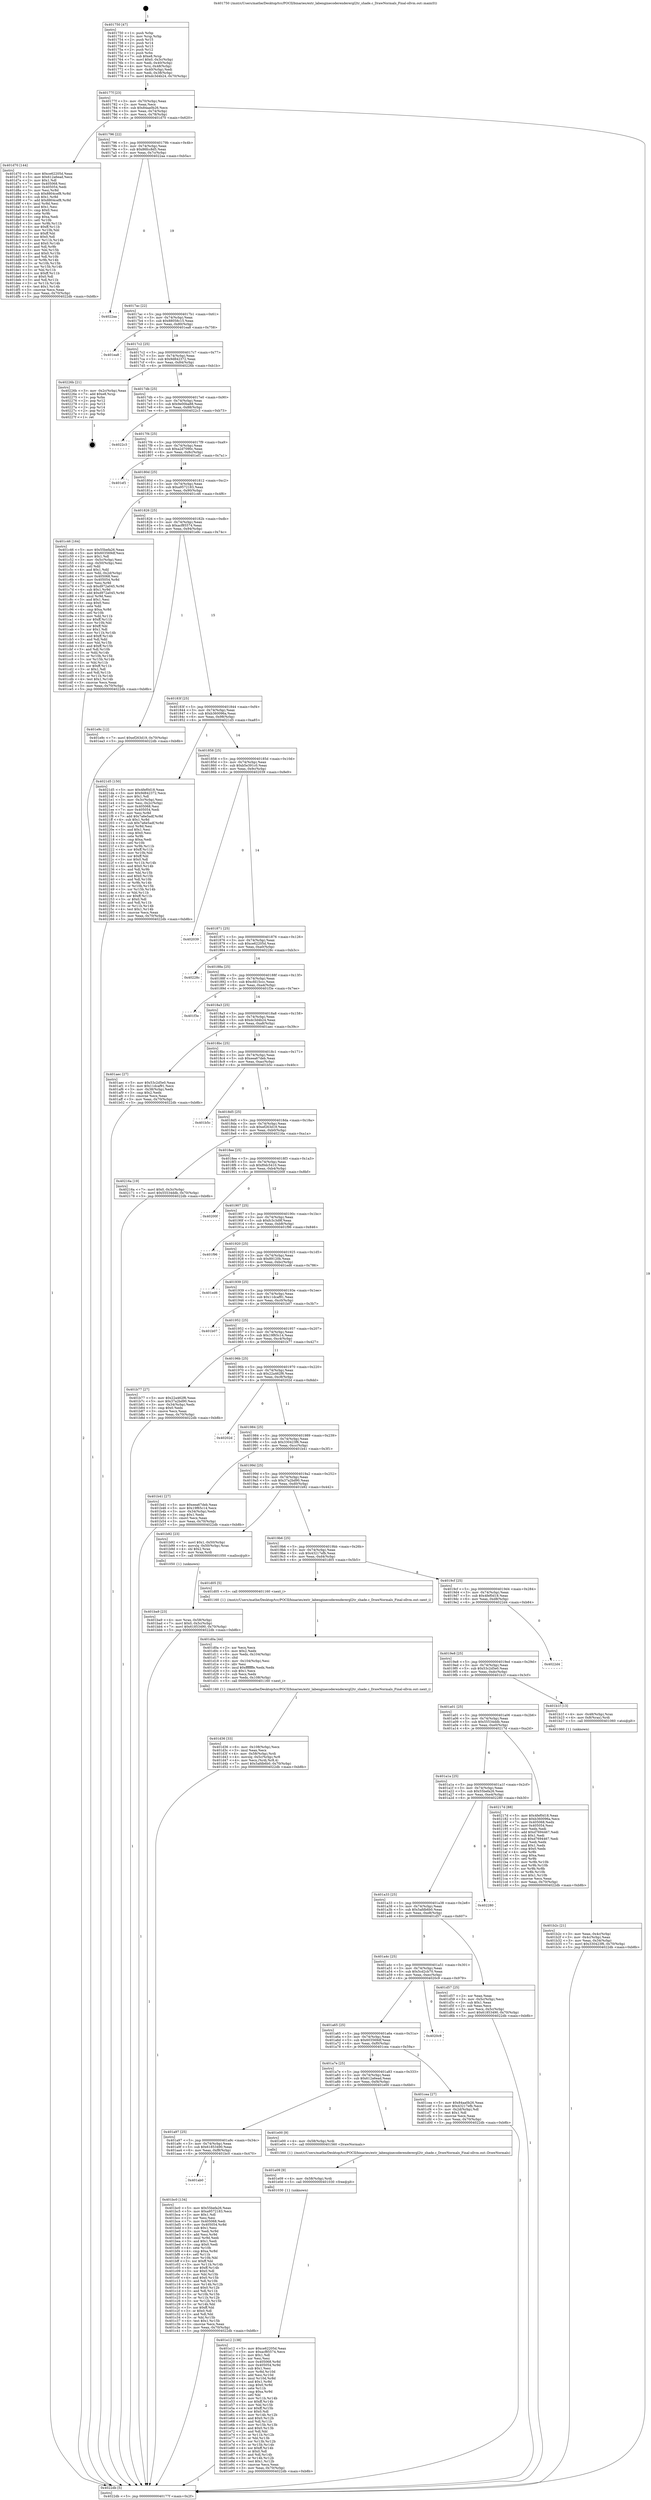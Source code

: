 digraph "0x401750" {
  label = "0x401750 (/mnt/c/Users/mathe/Desktop/tcc/POCII/binaries/extr_labenginecoderenderergl2tr_shade.c_DrawNormals_Final-ollvm.out::main(0))"
  labelloc = "t"
  node[shape=record]

  Entry [label="",width=0.3,height=0.3,shape=circle,fillcolor=black,style=filled]
  "0x40177f" [label="{
     0x40177f [23]\l
     | [instrs]\l
     &nbsp;&nbsp;0x40177f \<+3\>: mov -0x70(%rbp),%eax\l
     &nbsp;&nbsp;0x401782 \<+2\>: mov %eax,%ecx\l
     &nbsp;&nbsp;0x401784 \<+6\>: sub $0x84aa0b26,%ecx\l
     &nbsp;&nbsp;0x40178a \<+3\>: mov %eax,-0x74(%rbp)\l
     &nbsp;&nbsp;0x40178d \<+3\>: mov %ecx,-0x78(%rbp)\l
     &nbsp;&nbsp;0x401790 \<+6\>: je 0000000000401d70 \<main+0x620\>\l
  }"]
  "0x401d70" [label="{
     0x401d70 [144]\l
     | [instrs]\l
     &nbsp;&nbsp;0x401d70 \<+5\>: mov $0xce62205d,%eax\l
     &nbsp;&nbsp;0x401d75 \<+5\>: mov $0x612a6ead,%ecx\l
     &nbsp;&nbsp;0x401d7a \<+2\>: mov $0x1,%dl\l
     &nbsp;&nbsp;0x401d7c \<+7\>: mov 0x405068,%esi\l
     &nbsp;&nbsp;0x401d83 \<+7\>: mov 0x405054,%edi\l
     &nbsp;&nbsp;0x401d8a \<+3\>: mov %esi,%r8d\l
     &nbsp;&nbsp;0x401d8d \<+7\>: sub $0x8804cef8,%r8d\l
     &nbsp;&nbsp;0x401d94 \<+4\>: sub $0x1,%r8d\l
     &nbsp;&nbsp;0x401d98 \<+7\>: add $0x8804cef8,%r8d\l
     &nbsp;&nbsp;0x401d9f \<+4\>: imul %r8d,%esi\l
     &nbsp;&nbsp;0x401da3 \<+3\>: and $0x1,%esi\l
     &nbsp;&nbsp;0x401da6 \<+3\>: cmp $0x0,%esi\l
     &nbsp;&nbsp;0x401da9 \<+4\>: sete %r9b\l
     &nbsp;&nbsp;0x401dad \<+3\>: cmp $0xa,%edi\l
     &nbsp;&nbsp;0x401db0 \<+4\>: setl %r10b\l
     &nbsp;&nbsp;0x401db4 \<+3\>: mov %r9b,%r11b\l
     &nbsp;&nbsp;0x401db7 \<+4\>: xor $0xff,%r11b\l
     &nbsp;&nbsp;0x401dbb \<+3\>: mov %r10b,%bl\l
     &nbsp;&nbsp;0x401dbe \<+3\>: xor $0xff,%bl\l
     &nbsp;&nbsp;0x401dc1 \<+3\>: xor $0x0,%dl\l
     &nbsp;&nbsp;0x401dc4 \<+3\>: mov %r11b,%r14b\l
     &nbsp;&nbsp;0x401dc7 \<+4\>: and $0x0,%r14b\l
     &nbsp;&nbsp;0x401dcb \<+3\>: and %dl,%r9b\l
     &nbsp;&nbsp;0x401dce \<+3\>: mov %bl,%r15b\l
     &nbsp;&nbsp;0x401dd1 \<+4\>: and $0x0,%r15b\l
     &nbsp;&nbsp;0x401dd5 \<+3\>: and %dl,%r10b\l
     &nbsp;&nbsp;0x401dd8 \<+3\>: or %r9b,%r14b\l
     &nbsp;&nbsp;0x401ddb \<+3\>: or %r10b,%r15b\l
     &nbsp;&nbsp;0x401dde \<+3\>: xor %r15b,%r14b\l
     &nbsp;&nbsp;0x401de1 \<+3\>: or %bl,%r11b\l
     &nbsp;&nbsp;0x401de4 \<+4\>: xor $0xff,%r11b\l
     &nbsp;&nbsp;0x401de8 \<+3\>: or $0x0,%dl\l
     &nbsp;&nbsp;0x401deb \<+3\>: and %dl,%r11b\l
     &nbsp;&nbsp;0x401dee \<+3\>: or %r11b,%r14b\l
     &nbsp;&nbsp;0x401df1 \<+4\>: test $0x1,%r14b\l
     &nbsp;&nbsp;0x401df5 \<+3\>: cmovne %ecx,%eax\l
     &nbsp;&nbsp;0x401df8 \<+3\>: mov %eax,-0x70(%rbp)\l
     &nbsp;&nbsp;0x401dfb \<+5\>: jmp 00000000004022db \<main+0xb8b\>\l
  }"]
  "0x401796" [label="{
     0x401796 [22]\l
     | [instrs]\l
     &nbsp;&nbsp;0x401796 \<+5\>: jmp 000000000040179b \<main+0x4b\>\l
     &nbsp;&nbsp;0x40179b \<+3\>: mov -0x74(%rbp),%eax\l
     &nbsp;&nbsp;0x40179e \<+5\>: sub $0x86fcc8d5,%eax\l
     &nbsp;&nbsp;0x4017a3 \<+3\>: mov %eax,-0x7c(%rbp)\l
     &nbsp;&nbsp;0x4017a6 \<+6\>: je 00000000004022aa \<main+0xb5a\>\l
  }"]
  Exit [label="",width=0.3,height=0.3,shape=circle,fillcolor=black,style=filled,peripheries=2]
  "0x4022aa" [label="{
     0x4022aa\l
  }", style=dashed]
  "0x4017ac" [label="{
     0x4017ac [22]\l
     | [instrs]\l
     &nbsp;&nbsp;0x4017ac \<+5\>: jmp 00000000004017b1 \<main+0x61\>\l
     &nbsp;&nbsp;0x4017b1 \<+3\>: mov -0x74(%rbp),%eax\l
     &nbsp;&nbsp;0x4017b4 \<+5\>: sub $0x88058c15,%eax\l
     &nbsp;&nbsp;0x4017b9 \<+3\>: mov %eax,-0x80(%rbp)\l
     &nbsp;&nbsp;0x4017bc \<+6\>: je 0000000000401ea8 \<main+0x758\>\l
  }"]
  "0x401e12" [label="{
     0x401e12 [138]\l
     | [instrs]\l
     &nbsp;&nbsp;0x401e12 \<+5\>: mov $0xce62205d,%eax\l
     &nbsp;&nbsp;0x401e17 \<+5\>: mov $0xacf85574,%ecx\l
     &nbsp;&nbsp;0x401e1c \<+2\>: mov $0x1,%dl\l
     &nbsp;&nbsp;0x401e1e \<+2\>: xor %esi,%esi\l
     &nbsp;&nbsp;0x401e20 \<+8\>: mov 0x405068,%r8d\l
     &nbsp;&nbsp;0x401e28 \<+8\>: mov 0x405054,%r9d\l
     &nbsp;&nbsp;0x401e30 \<+3\>: sub $0x1,%esi\l
     &nbsp;&nbsp;0x401e33 \<+3\>: mov %r8d,%r10d\l
     &nbsp;&nbsp;0x401e36 \<+3\>: add %esi,%r10d\l
     &nbsp;&nbsp;0x401e39 \<+4\>: imul %r10d,%r8d\l
     &nbsp;&nbsp;0x401e3d \<+4\>: and $0x1,%r8d\l
     &nbsp;&nbsp;0x401e41 \<+4\>: cmp $0x0,%r8d\l
     &nbsp;&nbsp;0x401e45 \<+4\>: sete %r11b\l
     &nbsp;&nbsp;0x401e49 \<+4\>: cmp $0xa,%r9d\l
     &nbsp;&nbsp;0x401e4d \<+3\>: setl %bl\l
     &nbsp;&nbsp;0x401e50 \<+3\>: mov %r11b,%r14b\l
     &nbsp;&nbsp;0x401e53 \<+4\>: xor $0xff,%r14b\l
     &nbsp;&nbsp;0x401e57 \<+3\>: mov %bl,%r15b\l
     &nbsp;&nbsp;0x401e5a \<+4\>: xor $0xff,%r15b\l
     &nbsp;&nbsp;0x401e5e \<+3\>: xor $0x0,%dl\l
     &nbsp;&nbsp;0x401e61 \<+3\>: mov %r14b,%r12b\l
     &nbsp;&nbsp;0x401e64 \<+4\>: and $0x0,%r12b\l
     &nbsp;&nbsp;0x401e68 \<+3\>: and %dl,%r11b\l
     &nbsp;&nbsp;0x401e6b \<+3\>: mov %r15b,%r13b\l
     &nbsp;&nbsp;0x401e6e \<+4\>: and $0x0,%r13b\l
     &nbsp;&nbsp;0x401e72 \<+2\>: and %dl,%bl\l
     &nbsp;&nbsp;0x401e74 \<+3\>: or %r11b,%r12b\l
     &nbsp;&nbsp;0x401e77 \<+3\>: or %bl,%r13b\l
     &nbsp;&nbsp;0x401e7a \<+3\>: xor %r13b,%r12b\l
     &nbsp;&nbsp;0x401e7d \<+3\>: or %r15b,%r14b\l
     &nbsp;&nbsp;0x401e80 \<+4\>: xor $0xff,%r14b\l
     &nbsp;&nbsp;0x401e84 \<+3\>: or $0x0,%dl\l
     &nbsp;&nbsp;0x401e87 \<+3\>: and %dl,%r14b\l
     &nbsp;&nbsp;0x401e8a \<+3\>: or %r14b,%r12b\l
     &nbsp;&nbsp;0x401e8d \<+4\>: test $0x1,%r12b\l
     &nbsp;&nbsp;0x401e91 \<+3\>: cmovne %ecx,%eax\l
     &nbsp;&nbsp;0x401e94 \<+3\>: mov %eax,-0x70(%rbp)\l
     &nbsp;&nbsp;0x401e97 \<+5\>: jmp 00000000004022db \<main+0xb8b\>\l
  }"]
  "0x401ea8" [label="{
     0x401ea8\l
  }", style=dashed]
  "0x4017c2" [label="{
     0x4017c2 [25]\l
     | [instrs]\l
     &nbsp;&nbsp;0x4017c2 \<+5\>: jmp 00000000004017c7 \<main+0x77\>\l
     &nbsp;&nbsp;0x4017c7 \<+3\>: mov -0x74(%rbp),%eax\l
     &nbsp;&nbsp;0x4017ca \<+5\>: sub $0x9d842372,%eax\l
     &nbsp;&nbsp;0x4017cf \<+6\>: mov %eax,-0x84(%rbp)\l
     &nbsp;&nbsp;0x4017d5 \<+6\>: je 000000000040226b \<main+0xb1b\>\l
  }"]
  "0x401e09" [label="{
     0x401e09 [9]\l
     | [instrs]\l
     &nbsp;&nbsp;0x401e09 \<+4\>: mov -0x58(%rbp),%rdi\l
     &nbsp;&nbsp;0x401e0d \<+5\>: call 0000000000401030 \<free@plt\>\l
     | [calls]\l
     &nbsp;&nbsp;0x401030 \{1\} (unknown)\l
  }"]
  "0x40226b" [label="{
     0x40226b [21]\l
     | [instrs]\l
     &nbsp;&nbsp;0x40226b \<+3\>: mov -0x2c(%rbp),%eax\l
     &nbsp;&nbsp;0x40226e \<+7\>: add $0xe8,%rsp\l
     &nbsp;&nbsp;0x402275 \<+1\>: pop %rbx\l
     &nbsp;&nbsp;0x402276 \<+2\>: pop %r12\l
     &nbsp;&nbsp;0x402278 \<+2\>: pop %r13\l
     &nbsp;&nbsp;0x40227a \<+2\>: pop %r14\l
     &nbsp;&nbsp;0x40227c \<+2\>: pop %r15\l
     &nbsp;&nbsp;0x40227e \<+1\>: pop %rbp\l
     &nbsp;&nbsp;0x40227f \<+1\>: ret\l
  }"]
  "0x4017db" [label="{
     0x4017db [25]\l
     | [instrs]\l
     &nbsp;&nbsp;0x4017db \<+5\>: jmp 00000000004017e0 \<main+0x90\>\l
     &nbsp;&nbsp;0x4017e0 \<+3\>: mov -0x74(%rbp),%eax\l
     &nbsp;&nbsp;0x4017e3 \<+5\>: sub $0x9e00ba88,%eax\l
     &nbsp;&nbsp;0x4017e8 \<+6\>: mov %eax,-0x88(%rbp)\l
     &nbsp;&nbsp;0x4017ee \<+6\>: je 00000000004022c3 \<main+0xb73\>\l
  }"]
  "0x401d36" [label="{
     0x401d36 [33]\l
     | [instrs]\l
     &nbsp;&nbsp;0x401d36 \<+6\>: mov -0x108(%rbp),%ecx\l
     &nbsp;&nbsp;0x401d3c \<+3\>: imul %eax,%ecx\l
     &nbsp;&nbsp;0x401d3f \<+4\>: mov -0x58(%rbp),%rdi\l
     &nbsp;&nbsp;0x401d43 \<+4\>: movslq -0x5c(%rbp),%r8\l
     &nbsp;&nbsp;0x401d47 \<+4\>: mov %ecx,(%rdi,%r8,4)\l
     &nbsp;&nbsp;0x401d4b \<+7\>: movl $0x5afdb6b0,-0x70(%rbp)\l
     &nbsp;&nbsp;0x401d52 \<+5\>: jmp 00000000004022db \<main+0xb8b\>\l
  }"]
  "0x4022c3" [label="{
     0x4022c3\l
  }", style=dashed]
  "0x4017f4" [label="{
     0x4017f4 [25]\l
     | [instrs]\l
     &nbsp;&nbsp;0x4017f4 \<+5\>: jmp 00000000004017f9 \<main+0xa9\>\l
     &nbsp;&nbsp;0x4017f9 \<+3\>: mov -0x74(%rbp),%eax\l
     &nbsp;&nbsp;0x4017fc \<+5\>: sub $0xa2d7090c,%eax\l
     &nbsp;&nbsp;0x401801 \<+6\>: mov %eax,-0x8c(%rbp)\l
     &nbsp;&nbsp;0x401807 \<+6\>: je 0000000000401ef1 \<main+0x7a1\>\l
  }"]
  "0x401d0a" [label="{
     0x401d0a [44]\l
     | [instrs]\l
     &nbsp;&nbsp;0x401d0a \<+2\>: xor %ecx,%ecx\l
     &nbsp;&nbsp;0x401d0c \<+5\>: mov $0x2,%edx\l
     &nbsp;&nbsp;0x401d11 \<+6\>: mov %edx,-0x104(%rbp)\l
     &nbsp;&nbsp;0x401d17 \<+1\>: cltd\l
     &nbsp;&nbsp;0x401d18 \<+6\>: mov -0x104(%rbp),%esi\l
     &nbsp;&nbsp;0x401d1e \<+2\>: idiv %esi\l
     &nbsp;&nbsp;0x401d20 \<+6\>: imul $0xfffffffe,%edx,%edx\l
     &nbsp;&nbsp;0x401d26 \<+3\>: sub $0x1,%ecx\l
     &nbsp;&nbsp;0x401d29 \<+2\>: sub %ecx,%edx\l
     &nbsp;&nbsp;0x401d2b \<+6\>: mov %edx,-0x108(%rbp)\l
     &nbsp;&nbsp;0x401d31 \<+5\>: call 0000000000401160 \<next_i\>\l
     | [calls]\l
     &nbsp;&nbsp;0x401160 \{1\} (/mnt/c/Users/mathe/Desktop/tcc/POCII/binaries/extr_labenginecoderenderergl2tr_shade.c_DrawNormals_Final-ollvm.out::next_i)\l
  }"]
  "0x401ef1" [label="{
     0x401ef1\l
  }", style=dashed]
  "0x40180d" [label="{
     0x40180d [25]\l
     | [instrs]\l
     &nbsp;&nbsp;0x40180d \<+5\>: jmp 0000000000401812 \<main+0xc2\>\l
     &nbsp;&nbsp;0x401812 \<+3\>: mov -0x74(%rbp),%eax\l
     &nbsp;&nbsp;0x401815 \<+5\>: sub $0xa9572183,%eax\l
     &nbsp;&nbsp;0x40181a \<+6\>: mov %eax,-0x90(%rbp)\l
     &nbsp;&nbsp;0x401820 \<+6\>: je 0000000000401c46 \<main+0x4f6\>\l
  }"]
  "0x401ab0" [label="{
     0x401ab0\l
  }", style=dashed]
  "0x401c46" [label="{
     0x401c46 [164]\l
     | [instrs]\l
     &nbsp;&nbsp;0x401c46 \<+5\>: mov $0x55befa26,%eax\l
     &nbsp;&nbsp;0x401c4b \<+5\>: mov $0x603569df,%ecx\l
     &nbsp;&nbsp;0x401c50 \<+2\>: mov $0x1,%dl\l
     &nbsp;&nbsp;0x401c52 \<+3\>: mov -0x5c(%rbp),%esi\l
     &nbsp;&nbsp;0x401c55 \<+3\>: cmp -0x50(%rbp),%esi\l
     &nbsp;&nbsp;0x401c58 \<+4\>: setl %dil\l
     &nbsp;&nbsp;0x401c5c \<+4\>: and $0x1,%dil\l
     &nbsp;&nbsp;0x401c60 \<+4\>: mov %dil,-0x2d(%rbp)\l
     &nbsp;&nbsp;0x401c64 \<+7\>: mov 0x405068,%esi\l
     &nbsp;&nbsp;0x401c6b \<+8\>: mov 0x405054,%r8d\l
     &nbsp;&nbsp;0x401c73 \<+3\>: mov %esi,%r9d\l
     &nbsp;&nbsp;0x401c76 \<+7\>: sub $0xd972a045,%r9d\l
     &nbsp;&nbsp;0x401c7d \<+4\>: sub $0x1,%r9d\l
     &nbsp;&nbsp;0x401c81 \<+7\>: add $0xd972a045,%r9d\l
     &nbsp;&nbsp;0x401c88 \<+4\>: imul %r9d,%esi\l
     &nbsp;&nbsp;0x401c8c \<+3\>: and $0x1,%esi\l
     &nbsp;&nbsp;0x401c8f \<+3\>: cmp $0x0,%esi\l
     &nbsp;&nbsp;0x401c92 \<+4\>: sete %dil\l
     &nbsp;&nbsp;0x401c96 \<+4\>: cmp $0xa,%r8d\l
     &nbsp;&nbsp;0x401c9a \<+4\>: setl %r10b\l
     &nbsp;&nbsp;0x401c9e \<+3\>: mov %dil,%r11b\l
     &nbsp;&nbsp;0x401ca1 \<+4\>: xor $0xff,%r11b\l
     &nbsp;&nbsp;0x401ca5 \<+3\>: mov %r10b,%bl\l
     &nbsp;&nbsp;0x401ca8 \<+3\>: xor $0xff,%bl\l
     &nbsp;&nbsp;0x401cab \<+3\>: xor $0x1,%dl\l
     &nbsp;&nbsp;0x401cae \<+3\>: mov %r11b,%r14b\l
     &nbsp;&nbsp;0x401cb1 \<+4\>: and $0xff,%r14b\l
     &nbsp;&nbsp;0x401cb5 \<+3\>: and %dl,%dil\l
     &nbsp;&nbsp;0x401cb8 \<+3\>: mov %bl,%r15b\l
     &nbsp;&nbsp;0x401cbb \<+4\>: and $0xff,%r15b\l
     &nbsp;&nbsp;0x401cbf \<+3\>: and %dl,%r10b\l
     &nbsp;&nbsp;0x401cc2 \<+3\>: or %dil,%r14b\l
     &nbsp;&nbsp;0x401cc5 \<+3\>: or %r10b,%r15b\l
     &nbsp;&nbsp;0x401cc8 \<+3\>: xor %r15b,%r14b\l
     &nbsp;&nbsp;0x401ccb \<+3\>: or %bl,%r11b\l
     &nbsp;&nbsp;0x401cce \<+4\>: xor $0xff,%r11b\l
     &nbsp;&nbsp;0x401cd2 \<+3\>: or $0x1,%dl\l
     &nbsp;&nbsp;0x401cd5 \<+3\>: and %dl,%r11b\l
     &nbsp;&nbsp;0x401cd8 \<+3\>: or %r11b,%r14b\l
     &nbsp;&nbsp;0x401cdb \<+4\>: test $0x1,%r14b\l
     &nbsp;&nbsp;0x401cdf \<+3\>: cmovne %ecx,%eax\l
     &nbsp;&nbsp;0x401ce2 \<+3\>: mov %eax,-0x70(%rbp)\l
     &nbsp;&nbsp;0x401ce5 \<+5\>: jmp 00000000004022db \<main+0xb8b\>\l
  }"]
  "0x401826" [label="{
     0x401826 [25]\l
     | [instrs]\l
     &nbsp;&nbsp;0x401826 \<+5\>: jmp 000000000040182b \<main+0xdb\>\l
     &nbsp;&nbsp;0x40182b \<+3\>: mov -0x74(%rbp),%eax\l
     &nbsp;&nbsp;0x40182e \<+5\>: sub $0xacf85574,%eax\l
     &nbsp;&nbsp;0x401833 \<+6\>: mov %eax,-0x94(%rbp)\l
     &nbsp;&nbsp;0x401839 \<+6\>: je 0000000000401e9c \<main+0x74c\>\l
  }"]
  "0x401bc0" [label="{
     0x401bc0 [134]\l
     | [instrs]\l
     &nbsp;&nbsp;0x401bc0 \<+5\>: mov $0x55befa26,%eax\l
     &nbsp;&nbsp;0x401bc5 \<+5\>: mov $0xa9572183,%ecx\l
     &nbsp;&nbsp;0x401bca \<+2\>: mov $0x1,%dl\l
     &nbsp;&nbsp;0x401bcc \<+2\>: xor %esi,%esi\l
     &nbsp;&nbsp;0x401bce \<+7\>: mov 0x405068,%edi\l
     &nbsp;&nbsp;0x401bd5 \<+8\>: mov 0x405054,%r8d\l
     &nbsp;&nbsp;0x401bdd \<+3\>: sub $0x1,%esi\l
     &nbsp;&nbsp;0x401be0 \<+3\>: mov %edi,%r9d\l
     &nbsp;&nbsp;0x401be3 \<+3\>: add %esi,%r9d\l
     &nbsp;&nbsp;0x401be6 \<+4\>: imul %r9d,%edi\l
     &nbsp;&nbsp;0x401bea \<+3\>: and $0x1,%edi\l
     &nbsp;&nbsp;0x401bed \<+3\>: cmp $0x0,%edi\l
     &nbsp;&nbsp;0x401bf0 \<+4\>: sete %r10b\l
     &nbsp;&nbsp;0x401bf4 \<+4\>: cmp $0xa,%r8d\l
     &nbsp;&nbsp;0x401bf8 \<+4\>: setl %r11b\l
     &nbsp;&nbsp;0x401bfc \<+3\>: mov %r10b,%bl\l
     &nbsp;&nbsp;0x401bff \<+3\>: xor $0xff,%bl\l
     &nbsp;&nbsp;0x401c02 \<+3\>: mov %r11b,%r14b\l
     &nbsp;&nbsp;0x401c05 \<+4\>: xor $0xff,%r14b\l
     &nbsp;&nbsp;0x401c09 \<+3\>: xor $0x0,%dl\l
     &nbsp;&nbsp;0x401c0c \<+3\>: mov %bl,%r15b\l
     &nbsp;&nbsp;0x401c0f \<+4\>: and $0x0,%r15b\l
     &nbsp;&nbsp;0x401c13 \<+3\>: and %dl,%r10b\l
     &nbsp;&nbsp;0x401c16 \<+3\>: mov %r14b,%r12b\l
     &nbsp;&nbsp;0x401c19 \<+4\>: and $0x0,%r12b\l
     &nbsp;&nbsp;0x401c1d \<+3\>: and %dl,%r11b\l
     &nbsp;&nbsp;0x401c20 \<+3\>: or %r10b,%r15b\l
     &nbsp;&nbsp;0x401c23 \<+3\>: or %r11b,%r12b\l
     &nbsp;&nbsp;0x401c26 \<+3\>: xor %r12b,%r15b\l
     &nbsp;&nbsp;0x401c29 \<+3\>: or %r14b,%bl\l
     &nbsp;&nbsp;0x401c2c \<+3\>: xor $0xff,%bl\l
     &nbsp;&nbsp;0x401c2f \<+3\>: or $0x0,%dl\l
     &nbsp;&nbsp;0x401c32 \<+2\>: and %dl,%bl\l
     &nbsp;&nbsp;0x401c34 \<+3\>: or %bl,%r15b\l
     &nbsp;&nbsp;0x401c37 \<+4\>: test $0x1,%r15b\l
     &nbsp;&nbsp;0x401c3b \<+3\>: cmovne %ecx,%eax\l
     &nbsp;&nbsp;0x401c3e \<+3\>: mov %eax,-0x70(%rbp)\l
     &nbsp;&nbsp;0x401c41 \<+5\>: jmp 00000000004022db \<main+0xb8b\>\l
  }"]
  "0x401e9c" [label="{
     0x401e9c [12]\l
     | [instrs]\l
     &nbsp;&nbsp;0x401e9c \<+7\>: movl $0xef263d19,-0x70(%rbp)\l
     &nbsp;&nbsp;0x401ea3 \<+5\>: jmp 00000000004022db \<main+0xb8b\>\l
  }"]
  "0x40183f" [label="{
     0x40183f [25]\l
     | [instrs]\l
     &nbsp;&nbsp;0x40183f \<+5\>: jmp 0000000000401844 \<main+0xf4\>\l
     &nbsp;&nbsp;0x401844 \<+3\>: mov -0x74(%rbp),%eax\l
     &nbsp;&nbsp;0x401847 \<+5\>: sub $0xb360096a,%eax\l
     &nbsp;&nbsp;0x40184c \<+6\>: mov %eax,-0x98(%rbp)\l
     &nbsp;&nbsp;0x401852 \<+6\>: je 00000000004021d5 \<main+0xa85\>\l
  }"]
  "0x401a97" [label="{
     0x401a97 [25]\l
     | [instrs]\l
     &nbsp;&nbsp;0x401a97 \<+5\>: jmp 0000000000401a9c \<main+0x34c\>\l
     &nbsp;&nbsp;0x401a9c \<+3\>: mov -0x74(%rbp),%eax\l
     &nbsp;&nbsp;0x401a9f \<+5\>: sub $0x61853490,%eax\l
     &nbsp;&nbsp;0x401aa4 \<+6\>: mov %eax,-0xf8(%rbp)\l
     &nbsp;&nbsp;0x401aaa \<+6\>: je 0000000000401bc0 \<main+0x470\>\l
  }"]
  "0x4021d5" [label="{
     0x4021d5 [150]\l
     | [instrs]\l
     &nbsp;&nbsp;0x4021d5 \<+5\>: mov $0x4fef0d18,%eax\l
     &nbsp;&nbsp;0x4021da \<+5\>: mov $0x9d842372,%ecx\l
     &nbsp;&nbsp;0x4021df \<+2\>: mov $0x1,%dl\l
     &nbsp;&nbsp;0x4021e1 \<+3\>: mov -0x3c(%rbp),%esi\l
     &nbsp;&nbsp;0x4021e4 \<+3\>: mov %esi,-0x2c(%rbp)\l
     &nbsp;&nbsp;0x4021e7 \<+7\>: mov 0x405068,%esi\l
     &nbsp;&nbsp;0x4021ee \<+7\>: mov 0x405054,%edi\l
     &nbsp;&nbsp;0x4021f5 \<+3\>: mov %esi,%r8d\l
     &nbsp;&nbsp;0x4021f8 \<+7\>: add $0x7a6e5adf,%r8d\l
     &nbsp;&nbsp;0x4021ff \<+4\>: sub $0x1,%r8d\l
     &nbsp;&nbsp;0x402203 \<+7\>: sub $0x7a6e5adf,%r8d\l
     &nbsp;&nbsp;0x40220a \<+4\>: imul %r8d,%esi\l
     &nbsp;&nbsp;0x40220e \<+3\>: and $0x1,%esi\l
     &nbsp;&nbsp;0x402211 \<+3\>: cmp $0x0,%esi\l
     &nbsp;&nbsp;0x402214 \<+4\>: sete %r9b\l
     &nbsp;&nbsp;0x402218 \<+3\>: cmp $0xa,%edi\l
     &nbsp;&nbsp;0x40221b \<+4\>: setl %r10b\l
     &nbsp;&nbsp;0x40221f \<+3\>: mov %r9b,%r11b\l
     &nbsp;&nbsp;0x402222 \<+4\>: xor $0xff,%r11b\l
     &nbsp;&nbsp;0x402226 \<+3\>: mov %r10b,%bl\l
     &nbsp;&nbsp;0x402229 \<+3\>: xor $0xff,%bl\l
     &nbsp;&nbsp;0x40222c \<+3\>: xor $0x0,%dl\l
     &nbsp;&nbsp;0x40222f \<+3\>: mov %r11b,%r14b\l
     &nbsp;&nbsp;0x402232 \<+4\>: and $0x0,%r14b\l
     &nbsp;&nbsp;0x402236 \<+3\>: and %dl,%r9b\l
     &nbsp;&nbsp;0x402239 \<+3\>: mov %bl,%r15b\l
     &nbsp;&nbsp;0x40223c \<+4\>: and $0x0,%r15b\l
     &nbsp;&nbsp;0x402240 \<+3\>: and %dl,%r10b\l
     &nbsp;&nbsp;0x402243 \<+3\>: or %r9b,%r14b\l
     &nbsp;&nbsp;0x402246 \<+3\>: or %r10b,%r15b\l
     &nbsp;&nbsp;0x402249 \<+3\>: xor %r15b,%r14b\l
     &nbsp;&nbsp;0x40224c \<+3\>: or %bl,%r11b\l
     &nbsp;&nbsp;0x40224f \<+4\>: xor $0xff,%r11b\l
     &nbsp;&nbsp;0x402253 \<+3\>: or $0x0,%dl\l
     &nbsp;&nbsp;0x402256 \<+3\>: and %dl,%r11b\l
     &nbsp;&nbsp;0x402259 \<+3\>: or %r11b,%r14b\l
     &nbsp;&nbsp;0x40225c \<+4\>: test $0x1,%r14b\l
     &nbsp;&nbsp;0x402260 \<+3\>: cmovne %ecx,%eax\l
     &nbsp;&nbsp;0x402263 \<+3\>: mov %eax,-0x70(%rbp)\l
     &nbsp;&nbsp;0x402266 \<+5\>: jmp 00000000004022db \<main+0xb8b\>\l
  }"]
  "0x401858" [label="{
     0x401858 [25]\l
     | [instrs]\l
     &nbsp;&nbsp;0x401858 \<+5\>: jmp 000000000040185d \<main+0x10d\>\l
     &nbsp;&nbsp;0x40185d \<+3\>: mov -0x74(%rbp),%eax\l
     &nbsp;&nbsp;0x401860 \<+5\>: sub $0xb5e391c0,%eax\l
     &nbsp;&nbsp;0x401865 \<+6\>: mov %eax,-0x9c(%rbp)\l
     &nbsp;&nbsp;0x40186b \<+6\>: je 0000000000402039 \<main+0x8e9\>\l
  }"]
  "0x401e00" [label="{
     0x401e00 [9]\l
     | [instrs]\l
     &nbsp;&nbsp;0x401e00 \<+4\>: mov -0x58(%rbp),%rdi\l
     &nbsp;&nbsp;0x401e04 \<+5\>: call 0000000000401560 \<DrawNormals\>\l
     | [calls]\l
     &nbsp;&nbsp;0x401560 \{1\} (/mnt/c/Users/mathe/Desktop/tcc/POCII/binaries/extr_labenginecoderenderergl2tr_shade.c_DrawNormals_Final-ollvm.out::DrawNormals)\l
  }"]
  "0x402039" [label="{
     0x402039\l
  }", style=dashed]
  "0x401871" [label="{
     0x401871 [25]\l
     | [instrs]\l
     &nbsp;&nbsp;0x401871 \<+5\>: jmp 0000000000401876 \<main+0x126\>\l
     &nbsp;&nbsp;0x401876 \<+3\>: mov -0x74(%rbp),%eax\l
     &nbsp;&nbsp;0x401879 \<+5\>: sub $0xce62205d,%eax\l
     &nbsp;&nbsp;0x40187e \<+6\>: mov %eax,-0xa0(%rbp)\l
     &nbsp;&nbsp;0x401884 \<+6\>: je 000000000040228c \<main+0xb3c\>\l
  }"]
  "0x401a7e" [label="{
     0x401a7e [25]\l
     | [instrs]\l
     &nbsp;&nbsp;0x401a7e \<+5\>: jmp 0000000000401a83 \<main+0x333\>\l
     &nbsp;&nbsp;0x401a83 \<+3\>: mov -0x74(%rbp),%eax\l
     &nbsp;&nbsp;0x401a86 \<+5\>: sub $0x612a6ead,%eax\l
     &nbsp;&nbsp;0x401a8b \<+6\>: mov %eax,-0xf4(%rbp)\l
     &nbsp;&nbsp;0x401a91 \<+6\>: je 0000000000401e00 \<main+0x6b0\>\l
  }"]
  "0x40228c" [label="{
     0x40228c\l
  }", style=dashed]
  "0x40188a" [label="{
     0x40188a [25]\l
     | [instrs]\l
     &nbsp;&nbsp;0x40188a \<+5\>: jmp 000000000040188f \<main+0x13f\>\l
     &nbsp;&nbsp;0x40188f \<+3\>: mov -0x74(%rbp),%eax\l
     &nbsp;&nbsp;0x401892 \<+5\>: sub $0xcfd15ccc,%eax\l
     &nbsp;&nbsp;0x401897 \<+6\>: mov %eax,-0xa4(%rbp)\l
     &nbsp;&nbsp;0x40189d \<+6\>: je 0000000000401f3e \<main+0x7ee\>\l
  }"]
  "0x401cea" [label="{
     0x401cea [27]\l
     | [instrs]\l
     &nbsp;&nbsp;0x401cea \<+5\>: mov $0x84aa0b26,%eax\l
     &nbsp;&nbsp;0x401cef \<+5\>: mov $0x43217efb,%ecx\l
     &nbsp;&nbsp;0x401cf4 \<+3\>: mov -0x2d(%rbp),%dl\l
     &nbsp;&nbsp;0x401cf7 \<+3\>: test $0x1,%dl\l
     &nbsp;&nbsp;0x401cfa \<+3\>: cmovne %ecx,%eax\l
     &nbsp;&nbsp;0x401cfd \<+3\>: mov %eax,-0x70(%rbp)\l
     &nbsp;&nbsp;0x401d00 \<+5\>: jmp 00000000004022db \<main+0xb8b\>\l
  }"]
  "0x401f3e" [label="{
     0x401f3e\l
  }", style=dashed]
  "0x4018a3" [label="{
     0x4018a3 [25]\l
     | [instrs]\l
     &nbsp;&nbsp;0x4018a3 \<+5\>: jmp 00000000004018a8 \<main+0x158\>\l
     &nbsp;&nbsp;0x4018a8 \<+3\>: mov -0x74(%rbp),%eax\l
     &nbsp;&nbsp;0x4018ab \<+5\>: sub $0xdc3d4b24,%eax\l
     &nbsp;&nbsp;0x4018b0 \<+6\>: mov %eax,-0xa8(%rbp)\l
     &nbsp;&nbsp;0x4018b6 \<+6\>: je 0000000000401aec \<main+0x39c\>\l
  }"]
  "0x401a65" [label="{
     0x401a65 [25]\l
     | [instrs]\l
     &nbsp;&nbsp;0x401a65 \<+5\>: jmp 0000000000401a6a \<main+0x31a\>\l
     &nbsp;&nbsp;0x401a6a \<+3\>: mov -0x74(%rbp),%eax\l
     &nbsp;&nbsp;0x401a6d \<+5\>: sub $0x603569df,%eax\l
     &nbsp;&nbsp;0x401a72 \<+6\>: mov %eax,-0xf0(%rbp)\l
     &nbsp;&nbsp;0x401a78 \<+6\>: je 0000000000401cea \<main+0x59a\>\l
  }"]
  "0x401aec" [label="{
     0x401aec [27]\l
     | [instrs]\l
     &nbsp;&nbsp;0x401aec \<+5\>: mov $0x53c2d5e0,%eax\l
     &nbsp;&nbsp;0x401af1 \<+5\>: mov $0x11dcaf91,%ecx\l
     &nbsp;&nbsp;0x401af6 \<+3\>: mov -0x38(%rbp),%edx\l
     &nbsp;&nbsp;0x401af9 \<+3\>: cmp $0x2,%edx\l
     &nbsp;&nbsp;0x401afc \<+3\>: cmovne %ecx,%eax\l
     &nbsp;&nbsp;0x401aff \<+3\>: mov %eax,-0x70(%rbp)\l
     &nbsp;&nbsp;0x401b02 \<+5\>: jmp 00000000004022db \<main+0xb8b\>\l
  }"]
  "0x4018bc" [label="{
     0x4018bc [25]\l
     | [instrs]\l
     &nbsp;&nbsp;0x4018bc \<+5\>: jmp 00000000004018c1 \<main+0x171\>\l
     &nbsp;&nbsp;0x4018c1 \<+3\>: mov -0x74(%rbp),%eax\l
     &nbsp;&nbsp;0x4018c4 \<+5\>: sub $0xeea67deb,%eax\l
     &nbsp;&nbsp;0x4018c9 \<+6\>: mov %eax,-0xac(%rbp)\l
     &nbsp;&nbsp;0x4018cf \<+6\>: je 0000000000401b5c \<main+0x40c\>\l
  }"]
  "0x4022db" [label="{
     0x4022db [5]\l
     | [instrs]\l
     &nbsp;&nbsp;0x4022db \<+5\>: jmp 000000000040177f \<main+0x2f\>\l
  }"]
  "0x401750" [label="{
     0x401750 [47]\l
     | [instrs]\l
     &nbsp;&nbsp;0x401750 \<+1\>: push %rbp\l
     &nbsp;&nbsp;0x401751 \<+3\>: mov %rsp,%rbp\l
     &nbsp;&nbsp;0x401754 \<+2\>: push %r15\l
     &nbsp;&nbsp;0x401756 \<+2\>: push %r14\l
     &nbsp;&nbsp;0x401758 \<+2\>: push %r13\l
     &nbsp;&nbsp;0x40175a \<+2\>: push %r12\l
     &nbsp;&nbsp;0x40175c \<+1\>: push %rbx\l
     &nbsp;&nbsp;0x40175d \<+7\>: sub $0xe8,%rsp\l
     &nbsp;&nbsp;0x401764 \<+7\>: movl $0x0,-0x3c(%rbp)\l
     &nbsp;&nbsp;0x40176b \<+3\>: mov %edi,-0x40(%rbp)\l
     &nbsp;&nbsp;0x40176e \<+4\>: mov %rsi,-0x48(%rbp)\l
     &nbsp;&nbsp;0x401772 \<+3\>: mov -0x40(%rbp),%edi\l
     &nbsp;&nbsp;0x401775 \<+3\>: mov %edi,-0x38(%rbp)\l
     &nbsp;&nbsp;0x401778 \<+7\>: movl $0xdc3d4b24,-0x70(%rbp)\l
  }"]
  "0x4020c9" [label="{
     0x4020c9\l
  }", style=dashed]
  "0x401b5c" [label="{
     0x401b5c\l
  }", style=dashed]
  "0x4018d5" [label="{
     0x4018d5 [25]\l
     | [instrs]\l
     &nbsp;&nbsp;0x4018d5 \<+5\>: jmp 00000000004018da \<main+0x18a\>\l
     &nbsp;&nbsp;0x4018da \<+3\>: mov -0x74(%rbp),%eax\l
     &nbsp;&nbsp;0x4018dd \<+5\>: sub $0xef263d19,%eax\l
     &nbsp;&nbsp;0x4018e2 \<+6\>: mov %eax,-0xb0(%rbp)\l
     &nbsp;&nbsp;0x4018e8 \<+6\>: je 000000000040216a \<main+0xa1a\>\l
  }"]
  "0x401a4c" [label="{
     0x401a4c [25]\l
     | [instrs]\l
     &nbsp;&nbsp;0x401a4c \<+5\>: jmp 0000000000401a51 \<main+0x301\>\l
     &nbsp;&nbsp;0x401a51 \<+3\>: mov -0x74(%rbp),%eax\l
     &nbsp;&nbsp;0x401a54 \<+5\>: sub $0x5cd2cb70,%eax\l
     &nbsp;&nbsp;0x401a59 \<+6\>: mov %eax,-0xec(%rbp)\l
     &nbsp;&nbsp;0x401a5f \<+6\>: je 00000000004020c9 \<main+0x979\>\l
  }"]
  "0x40216a" [label="{
     0x40216a [19]\l
     | [instrs]\l
     &nbsp;&nbsp;0x40216a \<+7\>: movl $0x0,-0x3c(%rbp)\l
     &nbsp;&nbsp;0x402171 \<+7\>: movl $0x55534ddb,-0x70(%rbp)\l
     &nbsp;&nbsp;0x402178 \<+5\>: jmp 00000000004022db \<main+0xb8b\>\l
  }"]
  "0x4018ee" [label="{
     0x4018ee [25]\l
     | [instrs]\l
     &nbsp;&nbsp;0x4018ee \<+5\>: jmp 00000000004018f3 \<main+0x1a3\>\l
     &nbsp;&nbsp;0x4018f3 \<+3\>: mov -0x74(%rbp),%eax\l
     &nbsp;&nbsp;0x4018f6 \<+5\>: sub $0xf0dc5410,%eax\l
     &nbsp;&nbsp;0x4018fb \<+6\>: mov %eax,-0xb4(%rbp)\l
     &nbsp;&nbsp;0x401901 \<+6\>: je 000000000040200f \<main+0x8bf\>\l
  }"]
  "0x401d57" [label="{
     0x401d57 [25]\l
     | [instrs]\l
     &nbsp;&nbsp;0x401d57 \<+2\>: xor %eax,%eax\l
     &nbsp;&nbsp;0x401d59 \<+3\>: mov -0x5c(%rbp),%ecx\l
     &nbsp;&nbsp;0x401d5c \<+3\>: sub $0x1,%eax\l
     &nbsp;&nbsp;0x401d5f \<+2\>: sub %eax,%ecx\l
     &nbsp;&nbsp;0x401d61 \<+3\>: mov %ecx,-0x5c(%rbp)\l
     &nbsp;&nbsp;0x401d64 \<+7\>: movl $0x61853490,-0x70(%rbp)\l
     &nbsp;&nbsp;0x401d6b \<+5\>: jmp 00000000004022db \<main+0xb8b\>\l
  }"]
  "0x40200f" [label="{
     0x40200f\l
  }", style=dashed]
  "0x401907" [label="{
     0x401907 [25]\l
     | [instrs]\l
     &nbsp;&nbsp;0x401907 \<+5\>: jmp 000000000040190c \<main+0x1bc\>\l
     &nbsp;&nbsp;0x40190c \<+3\>: mov -0x74(%rbp),%eax\l
     &nbsp;&nbsp;0x40190f \<+5\>: sub $0xfc3c3d9f,%eax\l
     &nbsp;&nbsp;0x401914 \<+6\>: mov %eax,-0xb8(%rbp)\l
     &nbsp;&nbsp;0x40191a \<+6\>: je 0000000000401f96 \<main+0x846\>\l
  }"]
  "0x401a33" [label="{
     0x401a33 [25]\l
     | [instrs]\l
     &nbsp;&nbsp;0x401a33 \<+5\>: jmp 0000000000401a38 \<main+0x2e8\>\l
     &nbsp;&nbsp;0x401a38 \<+3\>: mov -0x74(%rbp),%eax\l
     &nbsp;&nbsp;0x401a3b \<+5\>: sub $0x5afdb6b0,%eax\l
     &nbsp;&nbsp;0x401a40 \<+6\>: mov %eax,-0xe8(%rbp)\l
     &nbsp;&nbsp;0x401a46 \<+6\>: je 0000000000401d57 \<main+0x607\>\l
  }"]
  "0x401f96" [label="{
     0x401f96\l
  }", style=dashed]
  "0x401920" [label="{
     0x401920 [25]\l
     | [instrs]\l
     &nbsp;&nbsp;0x401920 \<+5\>: jmp 0000000000401925 \<main+0x1d5\>\l
     &nbsp;&nbsp;0x401925 \<+3\>: mov -0x74(%rbp),%eax\l
     &nbsp;&nbsp;0x401928 \<+5\>: sub $0x89120b,%eax\l
     &nbsp;&nbsp;0x40192d \<+6\>: mov %eax,-0xbc(%rbp)\l
     &nbsp;&nbsp;0x401933 \<+6\>: je 0000000000401ed6 \<main+0x786\>\l
  }"]
  "0x402280" [label="{
     0x402280\l
  }", style=dashed]
  "0x401ed6" [label="{
     0x401ed6\l
  }", style=dashed]
  "0x401939" [label="{
     0x401939 [25]\l
     | [instrs]\l
     &nbsp;&nbsp;0x401939 \<+5\>: jmp 000000000040193e \<main+0x1ee\>\l
     &nbsp;&nbsp;0x40193e \<+3\>: mov -0x74(%rbp),%eax\l
     &nbsp;&nbsp;0x401941 \<+5\>: sub $0x11dcaf91,%eax\l
     &nbsp;&nbsp;0x401946 \<+6\>: mov %eax,-0xc0(%rbp)\l
     &nbsp;&nbsp;0x40194c \<+6\>: je 0000000000401b07 \<main+0x3b7\>\l
  }"]
  "0x401a1a" [label="{
     0x401a1a [25]\l
     | [instrs]\l
     &nbsp;&nbsp;0x401a1a \<+5\>: jmp 0000000000401a1f \<main+0x2cf\>\l
     &nbsp;&nbsp;0x401a1f \<+3\>: mov -0x74(%rbp),%eax\l
     &nbsp;&nbsp;0x401a22 \<+5\>: sub $0x55befa26,%eax\l
     &nbsp;&nbsp;0x401a27 \<+6\>: mov %eax,-0xe4(%rbp)\l
     &nbsp;&nbsp;0x401a2d \<+6\>: je 0000000000402280 \<main+0xb30\>\l
  }"]
  "0x401b07" [label="{
     0x401b07\l
  }", style=dashed]
  "0x401952" [label="{
     0x401952 [25]\l
     | [instrs]\l
     &nbsp;&nbsp;0x401952 \<+5\>: jmp 0000000000401957 \<main+0x207\>\l
     &nbsp;&nbsp;0x401957 \<+3\>: mov -0x74(%rbp),%eax\l
     &nbsp;&nbsp;0x40195a \<+5\>: sub $0x19f65c14,%eax\l
     &nbsp;&nbsp;0x40195f \<+6\>: mov %eax,-0xc4(%rbp)\l
     &nbsp;&nbsp;0x401965 \<+6\>: je 0000000000401b77 \<main+0x427\>\l
  }"]
  "0x40217d" [label="{
     0x40217d [88]\l
     | [instrs]\l
     &nbsp;&nbsp;0x40217d \<+5\>: mov $0x4fef0d18,%eax\l
     &nbsp;&nbsp;0x402182 \<+5\>: mov $0xb360096a,%ecx\l
     &nbsp;&nbsp;0x402187 \<+7\>: mov 0x405068,%edx\l
     &nbsp;&nbsp;0x40218e \<+7\>: mov 0x405054,%esi\l
     &nbsp;&nbsp;0x402195 \<+2\>: mov %edx,%edi\l
     &nbsp;&nbsp;0x402197 \<+6\>: add $0xd7694467,%edi\l
     &nbsp;&nbsp;0x40219d \<+3\>: sub $0x1,%edi\l
     &nbsp;&nbsp;0x4021a0 \<+6\>: sub $0xd7694467,%edi\l
     &nbsp;&nbsp;0x4021a6 \<+3\>: imul %edi,%edx\l
     &nbsp;&nbsp;0x4021a9 \<+3\>: and $0x1,%edx\l
     &nbsp;&nbsp;0x4021ac \<+3\>: cmp $0x0,%edx\l
     &nbsp;&nbsp;0x4021af \<+4\>: sete %r8b\l
     &nbsp;&nbsp;0x4021b3 \<+3\>: cmp $0xa,%esi\l
     &nbsp;&nbsp;0x4021b6 \<+4\>: setl %r9b\l
     &nbsp;&nbsp;0x4021ba \<+3\>: mov %r8b,%r10b\l
     &nbsp;&nbsp;0x4021bd \<+3\>: and %r9b,%r10b\l
     &nbsp;&nbsp;0x4021c0 \<+3\>: xor %r9b,%r8b\l
     &nbsp;&nbsp;0x4021c3 \<+3\>: or %r8b,%r10b\l
     &nbsp;&nbsp;0x4021c6 \<+4\>: test $0x1,%r10b\l
     &nbsp;&nbsp;0x4021ca \<+3\>: cmovne %ecx,%eax\l
     &nbsp;&nbsp;0x4021cd \<+3\>: mov %eax,-0x70(%rbp)\l
     &nbsp;&nbsp;0x4021d0 \<+5\>: jmp 00000000004022db \<main+0xb8b\>\l
  }"]
  "0x401b77" [label="{
     0x401b77 [27]\l
     | [instrs]\l
     &nbsp;&nbsp;0x401b77 \<+5\>: mov $0x22a462f6,%eax\l
     &nbsp;&nbsp;0x401b7c \<+5\>: mov $0x37a2bd90,%ecx\l
     &nbsp;&nbsp;0x401b81 \<+3\>: mov -0x34(%rbp),%edx\l
     &nbsp;&nbsp;0x401b84 \<+3\>: cmp $0x0,%edx\l
     &nbsp;&nbsp;0x401b87 \<+3\>: cmove %ecx,%eax\l
     &nbsp;&nbsp;0x401b8a \<+3\>: mov %eax,-0x70(%rbp)\l
     &nbsp;&nbsp;0x401b8d \<+5\>: jmp 00000000004022db \<main+0xb8b\>\l
  }"]
  "0x40196b" [label="{
     0x40196b [25]\l
     | [instrs]\l
     &nbsp;&nbsp;0x40196b \<+5\>: jmp 0000000000401970 \<main+0x220\>\l
     &nbsp;&nbsp;0x401970 \<+3\>: mov -0x74(%rbp),%eax\l
     &nbsp;&nbsp;0x401973 \<+5\>: sub $0x22a462f6,%eax\l
     &nbsp;&nbsp;0x401978 \<+6\>: mov %eax,-0xc8(%rbp)\l
     &nbsp;&nbsp;0x40197e \<+6\>: je 000000000040202d \<main+0x8dd\>\l
  }"]
  "0x401ba9" [label="{
     0x401ba9 [23]\l
     | [instrs]\l
     &nbsp;&nbsp;0x401ba9 \<+4\>: mov %rax,-0x58(%rbp)\l
     &nbsp;&nbsp;0x401bad \<+7\>: movl $0x0,-0x5c(%rbp)\l
     &nbsp;&nbsp;0x401bb4 \<+7\>: movl $0x61853490,-0x70(%rbp)\l
     &nbsp;&nbsp;0x401bbb \<+5\>: jmp 00000000004022db \<main+0xb8b\>\l
  }"]
  "0x40202d" [label="{
     0x40202d\l
  }", style=dashed]
  "0x401984" [label="{
     0x401984 [25]\l
     | [instrs]\l
     &nbsp;&nbsp;0x401984 \<+5\>: jmp 0000000000401989 \<main+0x239\>\l
     &nbsp;&nbsp;0x401989 \<+3\>: mov -0x74(%rbp),%eax\l
     &nbsp;&nbsp;0x40198c \<+5\>: sub $0x330423f6,%eax\l
     &nbsp;&nbsp;0x401991 \<+6\>: mov %eax,-0xcc(%rbp)\l
     &nbsp;&nbsp;0x401997 \<+6\>: je 0000000000401b41 \<main+0x3f1\>\l
  }"]
  "0x401b2c" [label="{
     0x401b2c [21]\l
     | [instrs]\l
     &nbsp;&nbsp;0x401b2c \<+3\>: mov %eax,-0x4c(%rbp)\l
     &nbsp;&nbsp;0x401b2f \<+3\>: mov -0x4c(%rbp),%eax\l
     &nbsp;&nbsp;0x401b32 \<+3\>: mov %eax,-0x34(%rbp)\l
     &nbsp;&nbsp;0x401b35 \<+7\>: movl $0x330423f6,-0x70(%rbp)\l
     &nbsp;&nbsp;0x401b3c \<+5\>: jmp 00000000004022db \<main+0xb8b\>\l
  }"]
  "0x401b41" [label="{
     0x401b41 [27]\l
     | [instrs]\l
     &nbsp;&nbsp;0x401b41 \<+5\>: mov $0xeea67deb,%eax\l
     &nbsp;&nbsp;0x401b46 \<+5\>: mov $0x19f65c14,%ecx\l
     &nbsp;&nbsp;0x401b4b \<+3\>: mov -0x34(%rbp),%edx\l
     &nbsp;&nbsp;0x401b4e \<+3\>: cmp $0x1,%edx\l
     &nbsp;&nbsp;0x401b51 \<+3\>: cmovl %ecx,%eax\l
     &nbsp;&nbsp;0x401b54 \<+3\>: mov %eax,-0x70(%rbp)\l
     &nbsp;&nbsp;0x401b57 \<+5\>: jmp 00000000004022db \<main+0xb8b\>\l
  }"]
  "0x40199d" [label="{
     0x40199d [25]\l
     | [instrs]\l
     &nbsp;&nbsp;0x40199d \<+5\>: jmp 00000000004019a2 \<main+0x252\>\l
     &nbsp;&nbsp;0x4019a2 \<+3\>: mov -0x74(%rbp),%eax\l
     &nbsp;&nbsp;0x4019a5 \<+5\>: sub $0x37a2bd90,%eax\l
     &nbsp;&nbsp;0x4019aa \<+6\>: mov %eax,-0xd0(%rbp)\l
     &nbsp;&nbsp;0x4019b0 \<+6\>: je 0000000000401b92 \<main+0x442\>\l
  }"]
  "0x401a01" [label="{
     0x401a01 [25]\l
     | [instrs]\l
     &nbsp;&nbsp;0x401a01 \<+5\>: jmp 0000000000401a06 \<main+0x2b6\>\l
     &nbsp;&nbsp;0x401a06 \<+3\>: mov -0x74(%rbp),%eax\l
     &nbsp;&nbsp;0x401a09 \<+5\>: sub $0x55534ddb,%eax\l
     &nbsp;&nbsp;0x401a0e \<+6\>: mov %eax,-0xe0(%rbp)\l
     &nbsp;&nbsp;0x401a14 \<+6\>: je 000000000040217d \<main+0xa2d\>\l
  }"]
  "0x401b92" [label="{
     0x401b92 [23]\l
     | [instrs]\l
     &nbsp;&nbsp;0x401b92 \<+7\>: movl $0x1,-0x50(%rbp)\l
     &nbsp;&nbsp;0x401b99 \<+4\>: movslq -0x50(%rbp),%rax\l
     &nbsp;&nbsp;0x401b9d \<+4\>: shl $0x2,%rax\l
     &nbsp;&nbsp;0x401ba1 \<+3\>: mov %rax,%rdi\l
     &nbsp;&nbsp;0x401ba4 \<+5\>: call 0000000000401050 \<malloc@plt\>\l
     | [calls]\l
     &nbsp;&nbsp;0x401050 \{1\} (unknown)\l
  }"]
  "0x4019b6" [label="{
     0x4019b6 [25]\l
     | [instrs]\l
     &nbsp;&nbsp;0x4019b6 \<+5\>: jmp 00000000004019bb \<main+0x26b\>\l
     &nbsp;&nbsp;0x4019bb \<+3\>: mov -0x74(%rbp),%eax\l
     &nbsp;&nbsp;0x4019be \<+5\>: sub $0x43217efb,%eax\l
     &nbsp;&nbsp;0x4019c3 \<+6\>: mov %eax,-0xd4(%rbp)\l
     &nbsp;&nbsp;0x4019c9 \<+6\>: je 0000000000401d05 \<main+0x5b5\>\l
  }"]
  "0x401b1f" [label="{
     0x401b1f [13]\l
     | [instrs]\l
     &nbsp;&nbsp;0x401b1f \<+4\>: mov -0x48(%rbp),%rax\l
     &nbsp;&nbsp;0x401b23 \<+4\>: mov 0x8(%rax),%rdi\l
     &nbsp;&nbsp;0x401b27 \<+5\>: call 0000000000401060 \<atoi@plt\>\l
     | [calls]\l
     &nbsp;&nbsp;0x401060 \{1\} (unknown)\l
  }"]
  "0x401d05" [label="{
     0x401d05 [5]\l
     | [instrs]\l
     &nbsp;&nbsp;0x401d05 \<+5\>: call 0000000000401160 \<next_i\>\l
     | [calls]\l
     &nbsp;&nbsp;0x401160 \{1\} (/mnt/c/Users/mathe/Desktop/tcc/POCII/binaries/extr_labenginecoderenderergl2tr_shade.c_DrawNormals_Final-ollvm.out::next_i)\l
  }"]
  "0x4019cf" [label="{
     0x4019cf [25]\l
     | [instrs]\l
     &nbsp;&nbsp;0x4019cf \<+5\>: jmp 00000000004019d4 \<main+0x284\>\l
     &nbsp;&nbsp;0x4019d4 \<+3\>: mov -0x74(%rbp),%eax\l
     &nbsp;&nbsp;0x4019d7 \<+5\>: sub $0x4fef0d18,%eax\l
     &nbsp;&nbsp;0x4019dc \<+6\>: mov %eax,-0xd8(%rbp)\l
     &nbsp;&nbsp;0x4019e2 \<+6\>: je 00000000004022d4 \<main+0xb84\>\l
  }"]
  "0x4019e8" [label="{
     0x4019e8 [25]\l
     | [instrs]\l
     &nbsp;&nbsp;0x4019e8 \<+5\>: jmp 00000000004019ed \<main+0x29d\>\l
     &nbsp;&nbsp;0x4019ed \<+3\>: mov -0x74(%rbp),%eax\l
     &nbsp;&nbsp;0x4019f0 \<+5\>: sub $0x53c2d5e0,%eax\l
     &nbsp;&nbsp;0x4019f5 \<+6\>: mov %eax,-0xdc(%rbp)\l
     &nbsp;&nbsp;0x4019fb \<+6\>: je 0000000000401b1f \<main+0x3cf\>\l
  }"]
  "0x4022d4" [label="{
     0x4022d4\l
  }", style=dashed]
  Entry -> "0x401750" [label=" 1"]
  "0x40177f" -> "0x401d70" [label=" 1"]
  "0x40177f" -> "0x401796" [label=" 19"]
  "0x40226b" -> Exit [label=" 1"]
  "0x401796" -> "0x4022aa" [label=" 0"]
  "0x401796" -> "0x4017ac" [label=" 19"]
  "0x4021d5" -> "0x4022db" [label=" 1"]
  "0x4017ac" -> "0x401ea8" [label=" 0"]
  "0x4017ac" -> "0x4017c2" [label=" 19"]
  "0x40217d" -> "0x4022db" [label=" 1"]
  "0x4017c2" -> "0x40226b" [label=" 1"]
  "0x4017c2" -> "0x4017db" [label=" 18"]
  "0x40216a" -> "0x4022db" [label=" 1"]
  "0x4017db" -> "0x4022c3" [label=" 0"]
  "0x4017db" -> "0x4017f4" [label=" 18"]
  "0x401e9c" -> "0x4022db" [label=" 1"]
  "0x4017f4" -> "0x401ef1" [label=" 0"]
  "0x4017f4" -> "0x40180d" [label=" 18"]
  "0x401e12" -> "0x4022db" [label=" 1"]
  "0x40180d" -> "0x401c46" [label=" 2"]
  "0x40180d" -> "0x401826" [label=" 16"]
  "0x401e09" -> "0x401e12" [label=" 1"]
  "0x401826" -> "0x401e9c" [label=" 1"]
  "0x401826" -> "0x40183f" [label=" 15"]
  "0x401e00" -> "0x401e09" [label=" 1"]
  "0x40183f" -> "0x4021d5" [label=" 1"]
  "0x40183f" -> "0x401858" [label=" 14"]
  "0x401d57" -> "0x4022db" [label=" 1"]
  "0x401858" -> "0x402039" [label=" 0"]
  "0x401858" -> "0x401871" [label=" 14"]
  "0x401d36" -> "0x4022db" [label=" 1"]
  "0x401871" -> "0x40228c" [label=" 0"]
  "0x401871" -> "0x40188a" [label=" 14"]
  "0x401d05" -> "0x401d0a" [label=" 1"]
  "0x40188a" -> "0x401f3e" [label=" 0"]
  "0x40188a" -> "0x4018a3" [label=" 14"]
  "0x401cea" -> "0x4022db" [label=" 2"]
  "0x4018a3" -> "0x401aec" [label=" 1"]
  "0x4018a3" -> "0x4018bc" [label=" 13"]
  "0x401aec" -> "0x4022db" [label=" 1"]
  "0x401750" -> "0x40177f" [label=" 1"]
  "0x4022db" -> "0x40177f" [label=" 19"]
  "0x401bc0" -> "0x4022db" [label=" 2"]
  "0x4018bc" -> "0x401b5c" [label=" 0"]
  "0x4018bc" -> "0x4018d5" [label=" 13"]
  "0x401a97" -> "0x401ab0" [label=" 0"]
  "0x4018d5" -> "0x40216a" [label=" 1"]
  "0x4018d5" -> "0x4018ee" [label=" 12"]
  "0x401d70" -> "0x4022db" [label=" 1"]
  "0x4018ee" -> "0x40200f" [label=" 0"]
  "0x4018ee" -> "0x401907" [label=" 12"]
  "0x401a7e" -> "0x401a97" [label=" 2"]
  "0x401907" -> "0x401f96" [label=" 0"]
  "0x401907" -> "0x401920" [label=" 12"]
  "0x401d0a" -> "0x401d36" [label=" 1"]
  "0x401920" -> "0x401ed6" [label=" 0"]
  "0x401920" -> "0x401939" [label=" 12"]
  "0x401a65" -> "0x401a7e" [label=" 3"]
  "0x401939" -> "0x401b07" [label=" 0"]
  "0x401939" -> "0x401952" [label=" 12"]
  "0x401c46" -> "0x4022db" [label=" 2"]
  "0x401952" -> "0x401b77" [label=" 1"]
  "0x401952" -> "0x40196b" [label=" 11"]
  "0x401a4c" -> "0x401a65" [label=" 5"]
  "0x40196b" -> "0x40202d" [label=" 0"]
  "0x40196b" -> "0x401984" [label=" 11"]
  "0x401a97" -> "0x401bc0" [label=" 2"]
  "0x401984" -> "0x401b41" [label=" 1"]
  "0x401984" -> "0x40199d" [label=" 10"]
  "0x401a33" -> "0x401a4c" [label=" 5"]
  "0x40199d" -> "0x401b92" [label=" 1"]
  "0x40199d" -> "0x4019b6" [label=" 9"]
  "0x401a33" -> "0x401d57" [label=" 1"]
  "0x4019b6" -> "0x401d05" [label=" 1"]
  "0x4019b6" -> "0x4019cf" [label=" 8"]
  "0x401a7e" -> "0x401e00" [label=" 1"]
  "0x4019cf" -> "0x4022d4" [label=" 0"]
  "0x4019cf" -> "0x4019e8" [label=" 8"]
  "0x401a1a" -> "0x401a33" [label=" 6"]
  "0x4019e8" -> "0x401b1f" [label=" 1"]
  "0x4019e8" -> "0x401a01" [label=" 7"]
  "0x401b1f" -> "0x401b2c" [label=" 1"]
  "0x401b2c" -> "0x4022db" [label=" 1"]
  "0x401b41" -> "0x4022db" [label=" 1"]
  "0x401b77" -> "0x4022db" [label=" 1"]
  "0x401b92" -> "0x401ba9" [label=" 1"]
  "0x401ba9" -> "0x4022db" [label=" 1"]
  "0x401a4c" -> "0x4020c9" [label=" 0"]
  "0x401a01" -> "0x40217d" [label=" 1"]
  "0x401a01" -> "0x401a1a" [label=" 6"]
  "0x401a65" -> "0x401cea" [label=" 2"]
  "0x401a1a" -> "0x402280" [label=" 0"]
}
